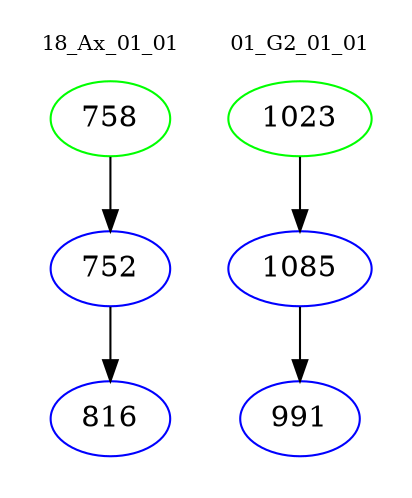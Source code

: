 digraph{
subgraph cluster_0 {
color = white
label = "18_Ax_01_01";
fontsize=10;
T0_758 [label="758", color="green"]
T0_758 -> T0_752 [color="black"]
T0_752 [label="752", color="blue"]
T0_752 -> T0_816 [color="black"]
T0_816 [label="816", color="blue"]
}
subgraph cluster_1 {
color = white
label = "01_G2_01_01";
fontsize=10;
T1_1023 [label="1023", color="green"]
T1_1023 -> T1_1085 [color="black"]
T1_1085 [label="1085", color="blue"]
T1_1085 -> T1_991 [color="black"]
T1_991 [label="991", color="blue"]
}
}
